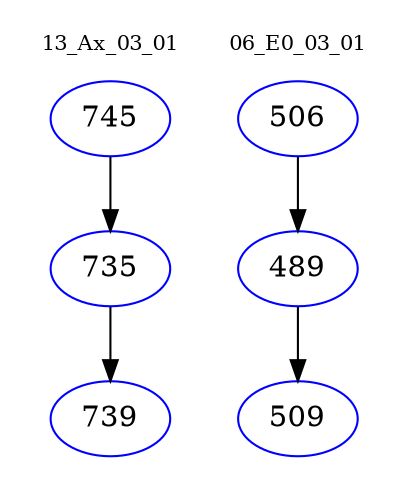 digraph{
subgraph cluster_0 {
color = white
label = "13_Ax_03_01";
fontsize=10;
T0_745 [label="745", color="blue"]
T0_745 -> T0_735 [color="black"]
T0_735 [label="735", color="blue"]
T0_735 -> T0_739 [color="black"]
T0_739 [label="739", color="blue"]
}
subgraph cluster_1 {
color = white
label = "06_E0_03_01";
fontsize=10;
T1_506 [label="506", color="blue"]
T1_506 -> T1_489 [color="black"]
T1_489 [label="489", color="blue"]
T1_489 -> T1_509 [color="black"]
T1_509 [label="509", color="blue"]
}
}
